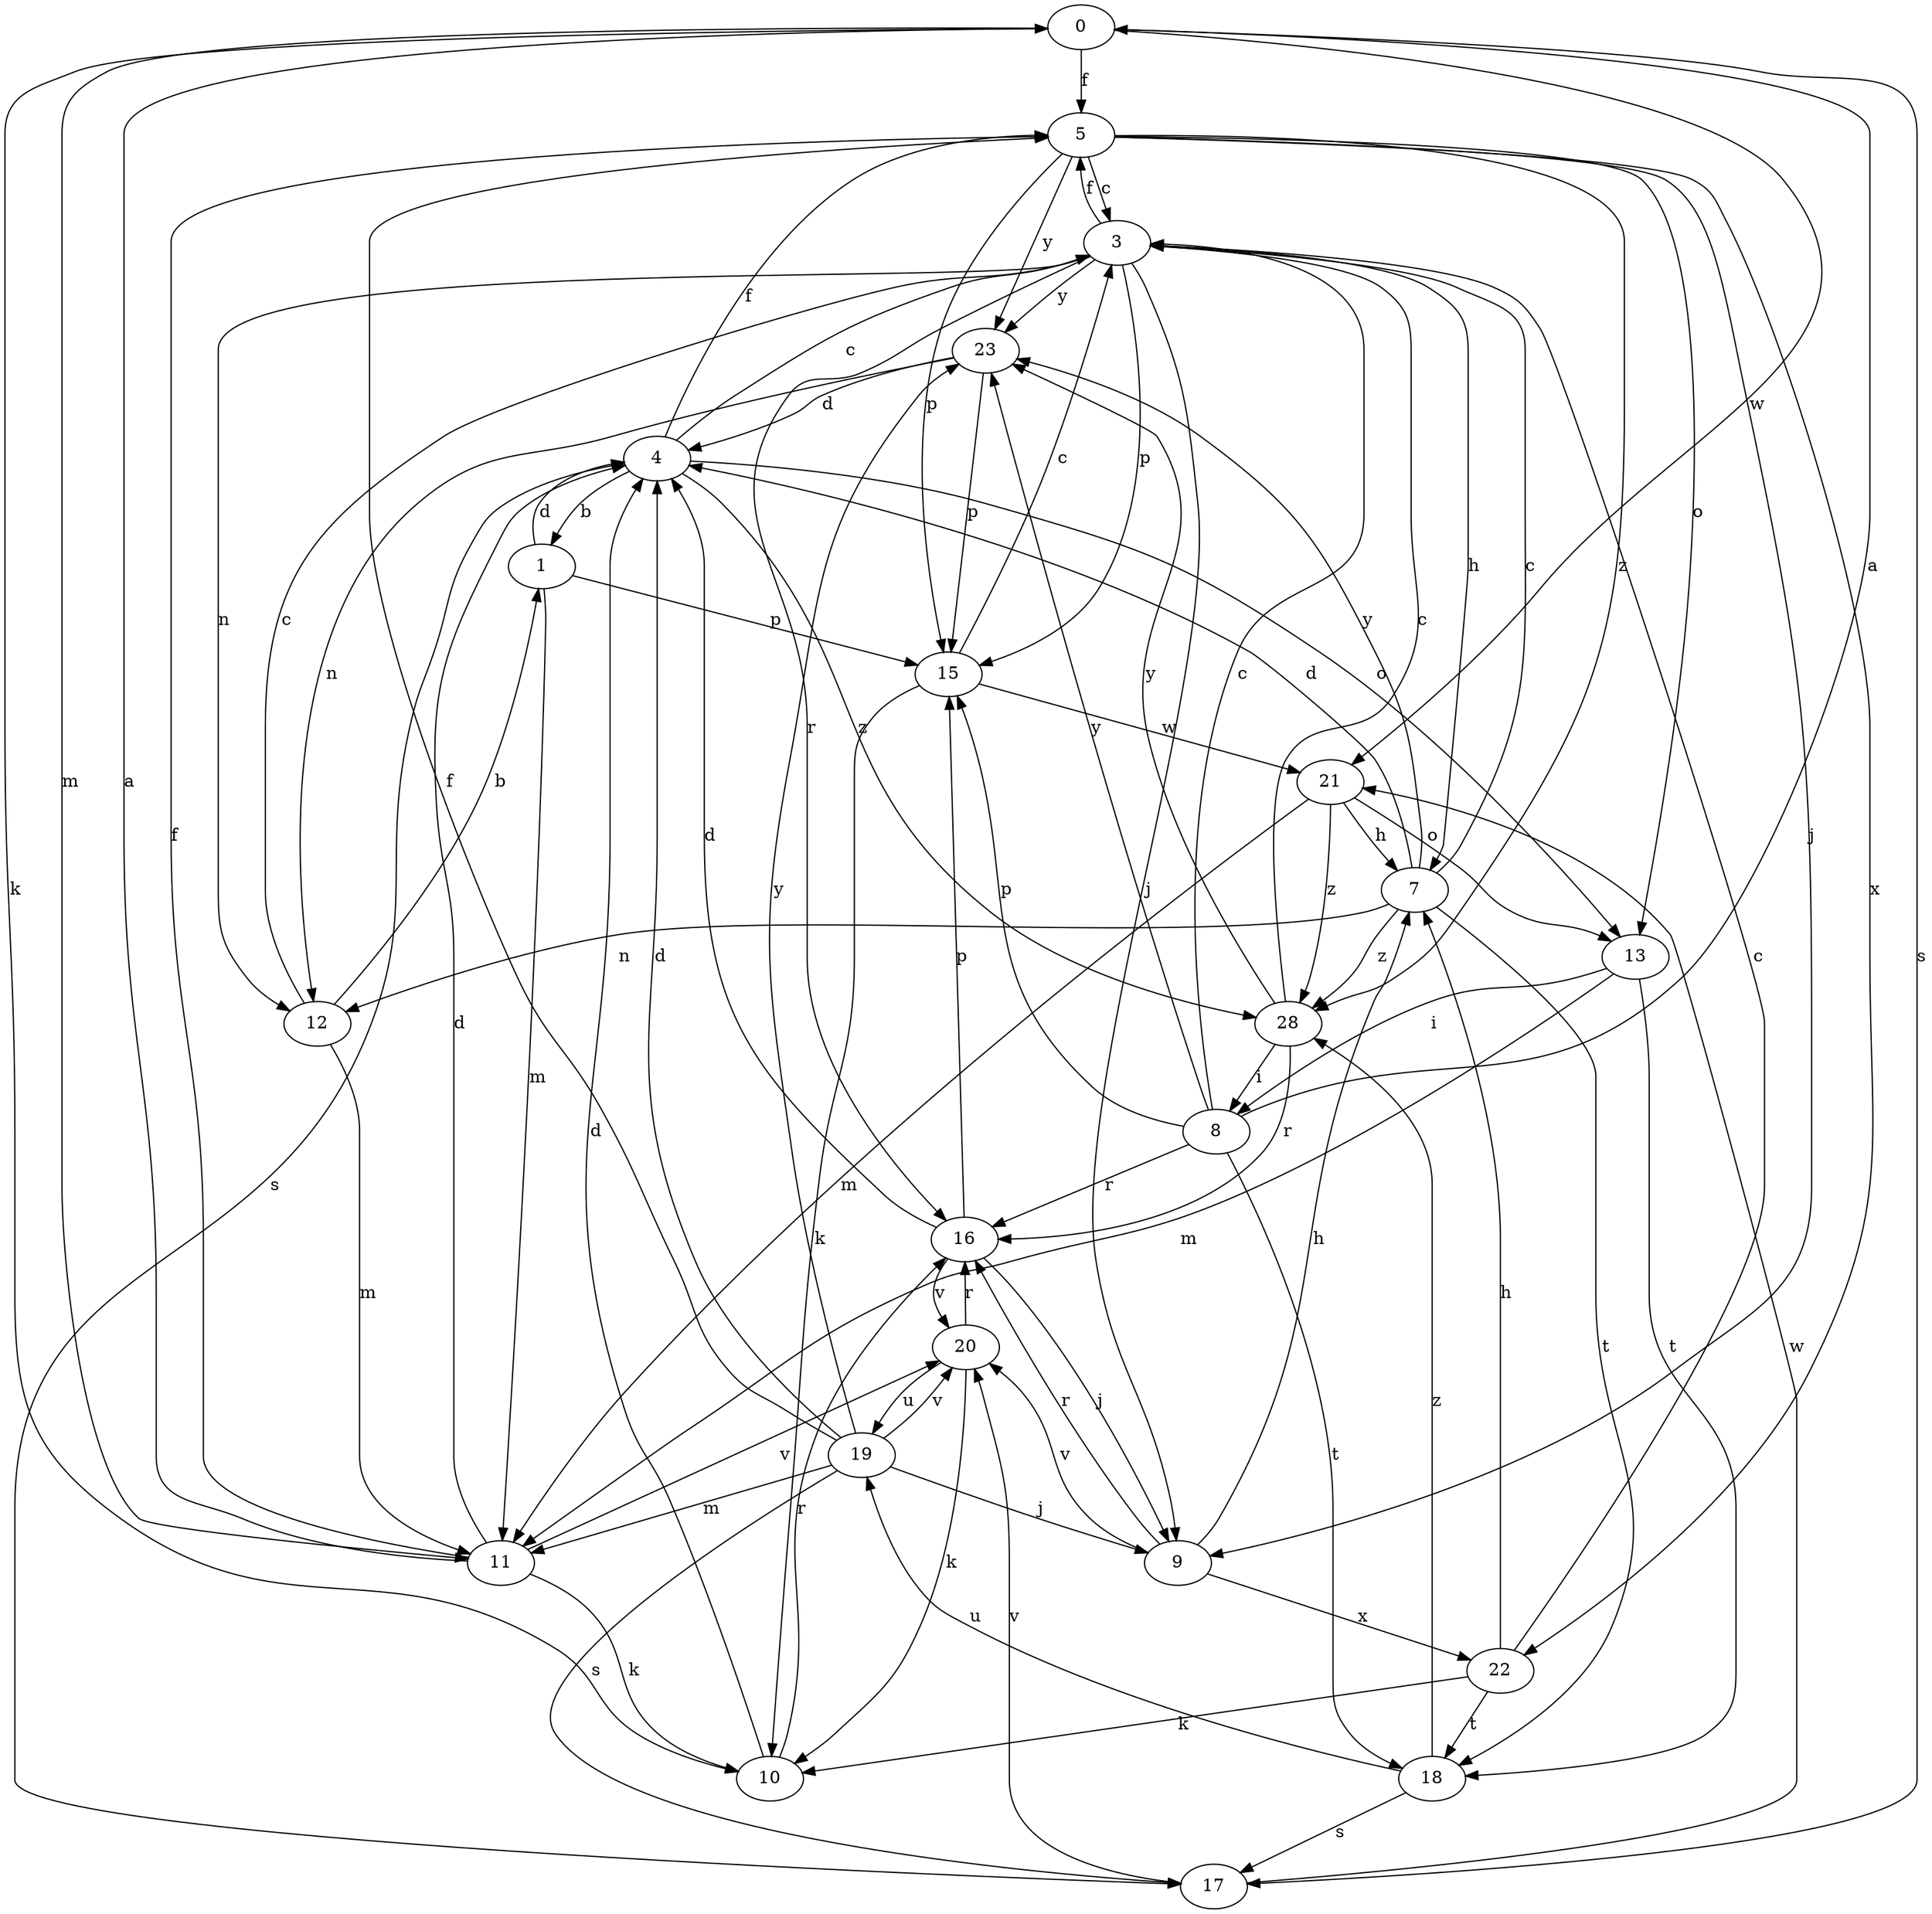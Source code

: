 strict digraph  {
0;
1;
3;
4;
5;
7;
8;
9;
10;
11;
12;
13;
15;
16;
17;
18;
19;
20;
21;
22;
23;
28;
0 -> 5  [label=f];
0 -> 10  [label=k];
0 -> 11  [label=m];
0 -> 17  [label=s];
0 -> 21  [label=w];
1 -> 4  [label=d];
1 -> 11  [label=m];
1 -> 15  [label=p];
3 -> 5  [label=f];
3 -> 7  [label=h];
3 -> 9  [label=j];
3 -> 12  [label=n];
3 -> 15  [label=p];
3 -> 16  [label=r];
3 -> 23  [label=y];
4 -> 1  [label=b];
4 -> 3  [label=c];
4 -> 5  [label=f];
4 -> 13  [label=o];
4 -> 17  [label=s];
4 -> 28  [label=z];
5 -> 3  [label=c];
5 -> 9  [label=j];
5 -> 13  [label=o];
5 -> 15  [label=p];
5 -> 22  [label=x];
5 -> 23  [label=y];
5 -> 28  [label=z];
7 -> 3  [label=c];
7 -> 4  [label=d];
7 -> 12  [label=n];
7 -> 18  [label=t];
7 -> 23  [label=y];
7 -> 28  [label=z];
8 -> 0  [label=a];
8 -> 3  [label=c];
8 -> 15  [label=p];
8 -> 16  [label=r];
8 -> 18  [label=t];
8 -> 23  [label=y];
9 -> 7  [label=h];
9 -> 16  [label=r];
9 -> 20  [label=v];
9 -> 22  [label=x];
10 -> 4  [label=d];
10 -> 16  [label=r];
11 -> 0  [label=a];
11 -> 4  [label=d];
11 -> 5  [label=f];
11 -> 10  [label=k];
11 -> 20  [label=v];
12 -> 1  [label=b];
12 -> 3  [label=c];
12 -> 11  [label=m];
13 -> 8  [label=i];
13 -> 11  [label=m];
13 -> 18  [label=t];
15 -> 3  [label=c];
15 -> 10  [label=k];
15 -> 21  [label=w];
16 -> 4  [label=d];
16 -> 9  [label=j];
16 -> 15  [label=p];
16 -> 20  [label=v];
17 -> 20  [label=v];
17 -> 21  [label=w];
18 -> 17  [label=s];
18 -> 19  [label=u];
18 -> 28  [label=z];
19 -> 4  [label=d];
19 -> 5  [label=f];
19 -> 9  [label=j];
19 -> 11  [label=m];
19 -> 17  [label=s];
19 -> 20  [label=v];
19 -> 23  [label=y];
20 -> 10  [label=k];
20 -> 16  [label=r];
20 -> 19  [label=u];
21 -> 7  [label=h];
21 -> 11  [label=m];
21 -> 13  [label=o];
21 -> 28  [label=z];
22 -> 3  [label=c];
22 -> 7  [label=h];
22 -> 10  [label=k];
22 -> 18  [label=t];
23 -> 4  [label=d];
23 -> 12  [label=n];
23 -> 15  [label=p];
28 -> 3  [label=c];
28 -> 8  [label=i];
28 -> 16  [label=r];
28 -> 23  [label=y];
}
